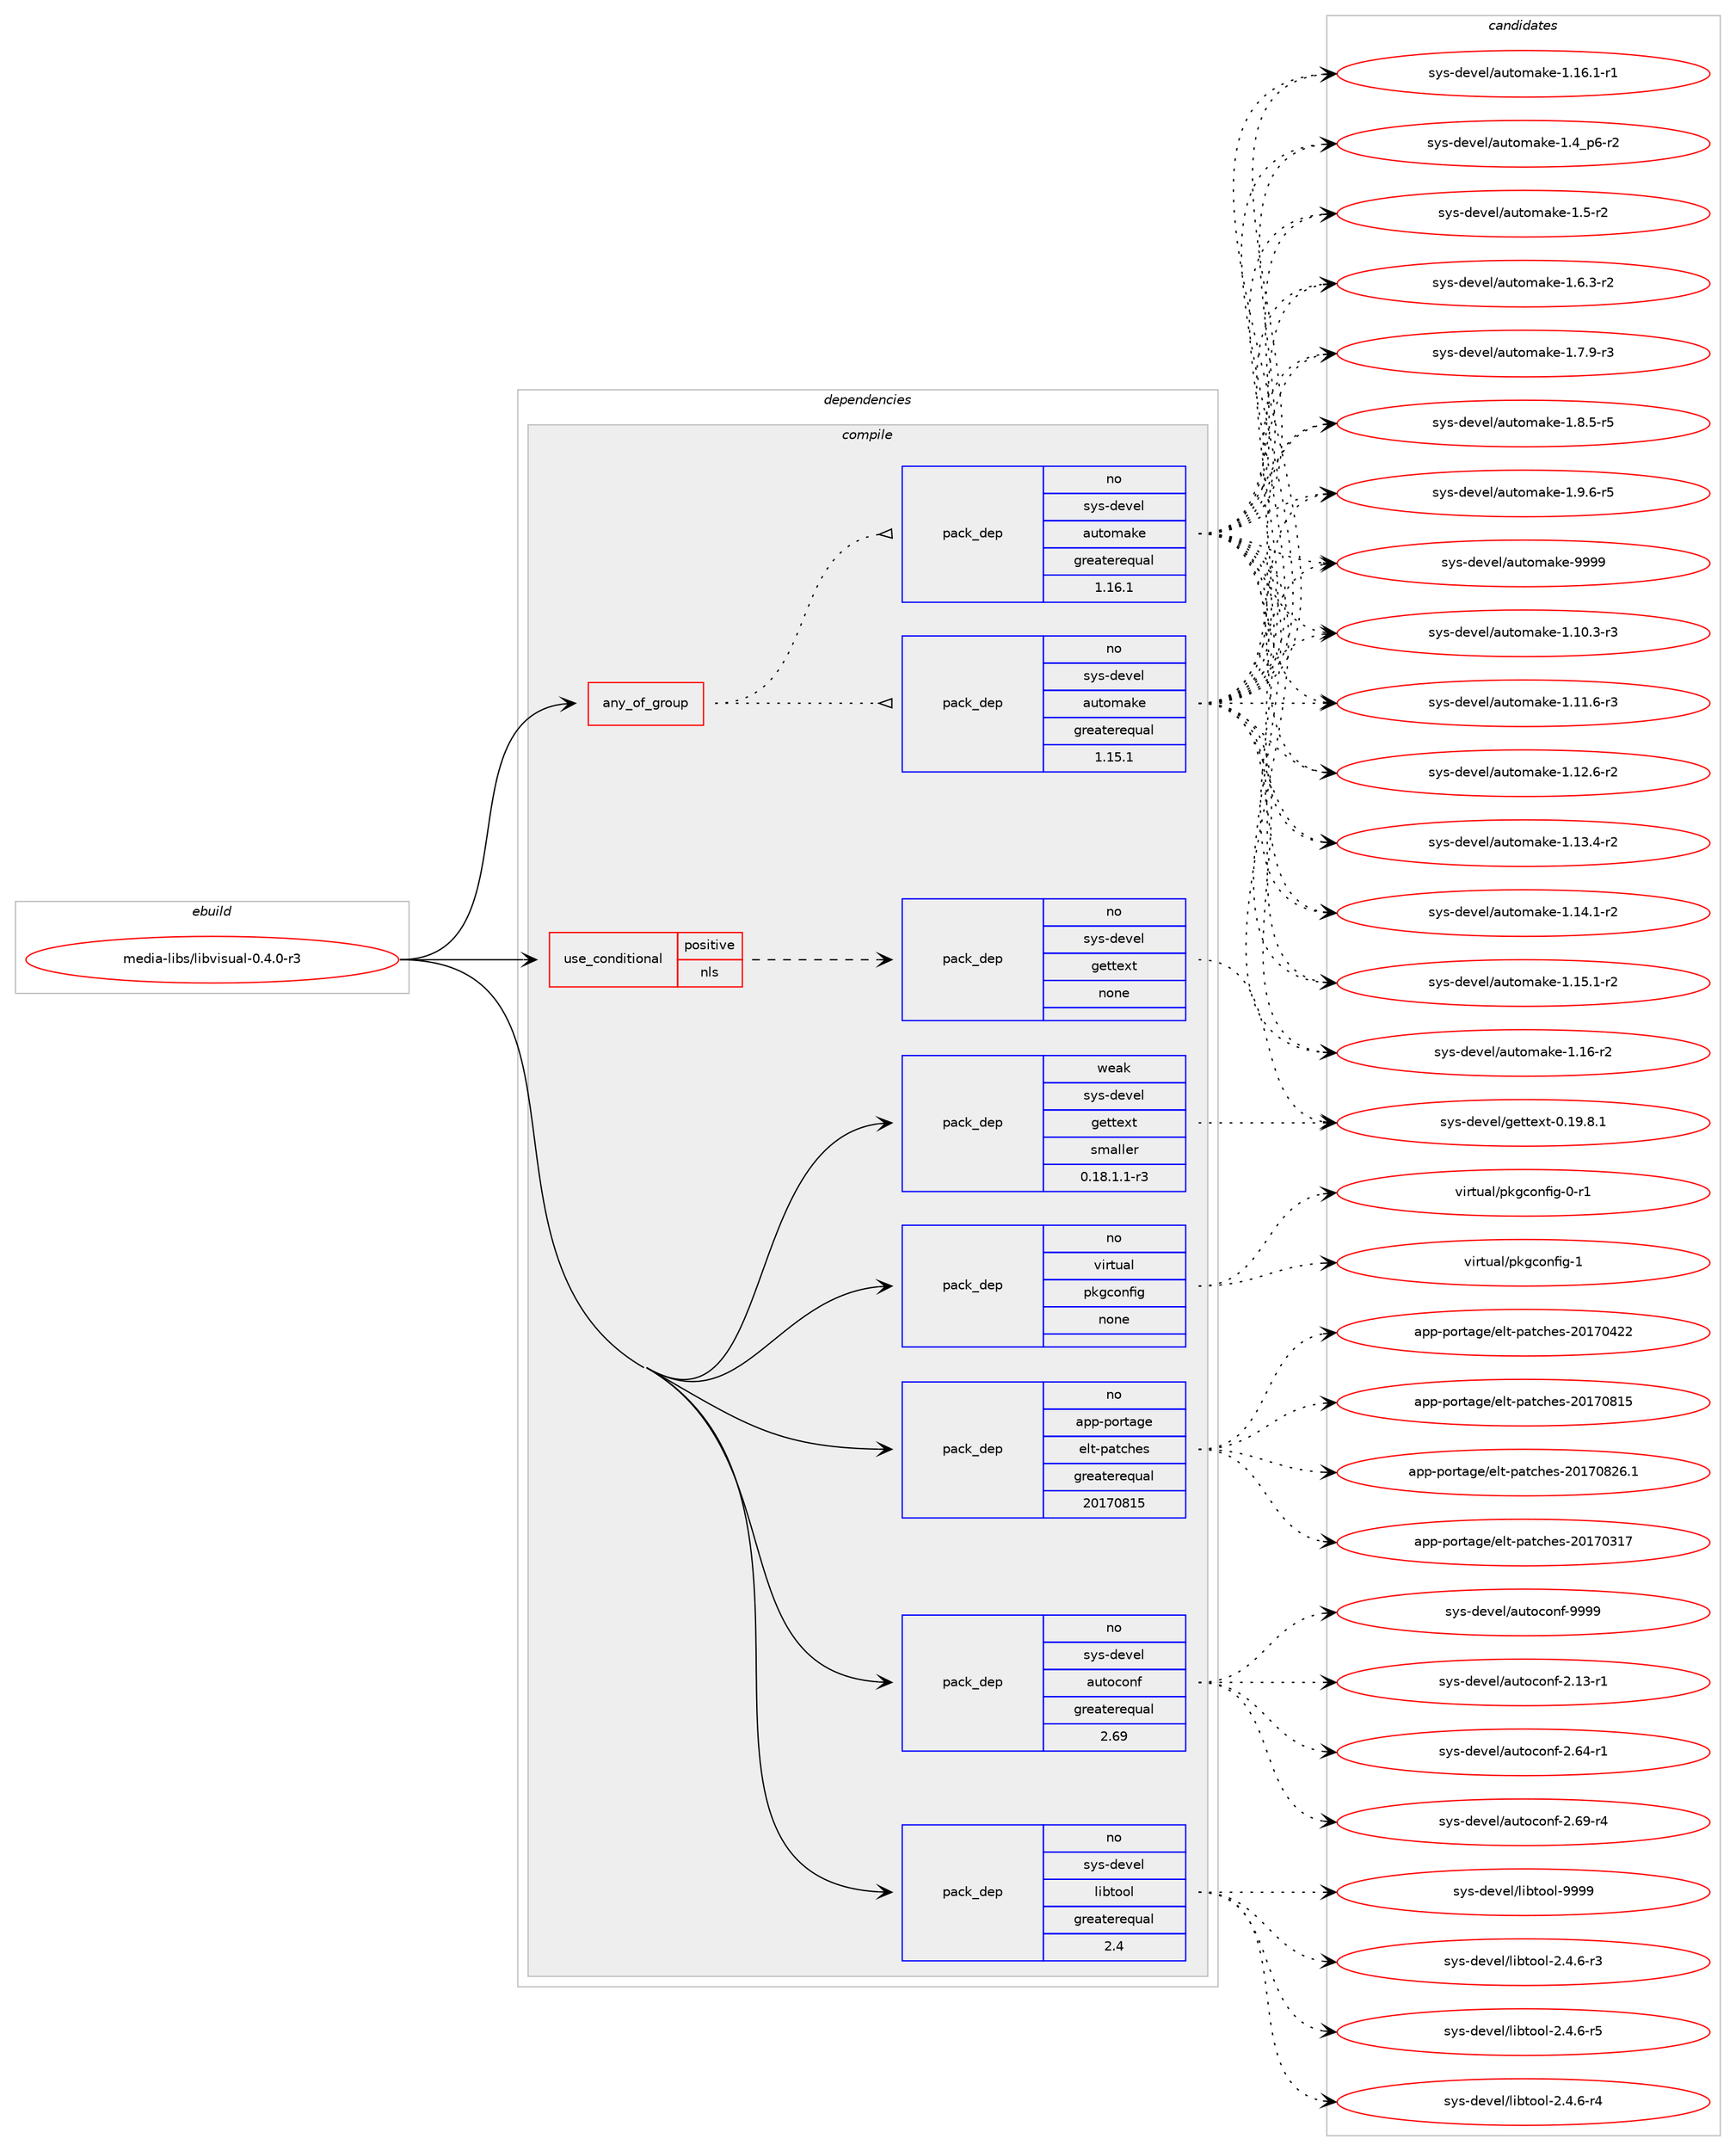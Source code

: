 digraph prolog {

# *************
# Graph options
# *************

newrank=true;
concentrate=true;
compound=true;
graph [rankdir=LR,fontname=Helvetica,fontsize=10,ranksep=1.5];#, ranksep=2.5, nodesep=0.2];
edge  [arrowhead=vee];
node  [fontname=Helvetica,fontsize=10];

# **********
# The ebuild
# **********

subgraph cluster_leftcol {
color=gray;
rank=same;
label=<<i>ebuild</i>>;
id [label="media-libs/libvisual-0.4.0-r3", color=red, width=4, href="../media-libs/libvisual-0.4.0-r3.svg"];
}

# ****************
# The dependencies
# ****************

subgraph cluster_midcol {
color=gray;
label=<<i>dependencies</i>>;
subgraph cluster_compile {
fillcolor="#eeeeee";
style=filled;
label=<<i>compile</i>>;
subgraph any25147 {
dependency1614167 [label=<<TABLE BORDER="0" CELLBORDER="1" CELLSPACING="0" CELLPADDING="4"><TR><TD CELLPADDING="10">any_of_group</TD></TR></TABLE>>, shape=none, color=red];subgraph pack1153608 {
dependency1614168 [label=<<TABLE BORDER="0" CELLBORDER="1" CELLSPACING="0" CELLPADDING="4" WIDTH="220"><TR><TD ROWSPAN="6" CELLPADDING="30">pack_dep</TD></TR><TR><TD WIDTH="110">no</TD></TR><TR><TD>sys-devel</TD></TR><TR><TD>automake</TD></TR><TR><TD>greaterequal</TD></TR><TR><TD>1.16.1</TD></TR></TABLE>>, shape=none, color=blue];
}
dependency1614167:e -> dependency1614168:w [weight=20,style="dotted",arrowhead="oinv"];
subgraph pack1153609 {
dependency1614169 [label=<<TABLE BORDER="0" CELLBORDER="1" CELLSPACING="0" CELLPADDING="4" WIDTH="220"><TR><TD ROWSPAN="6" CELLPADDING="30">pack_dep</TD></TR><TR><TD WIDTH="110">no</TD></TR><TR><TD>sys-devel</TD></TR><TR><TD>automake</TD></TR><TR><TD>greaterequal</TD></TR><TR><TD>1.15.1</TD></TR></TABLE>>, shape=none, color=blue];
}
dependency1614167:e -> dependency1614169:w [weight=20,style="dotted",arrowhead="oinv"];
}
id:e -> dependency1614167:w [weight=20,style="solid",arrowhead="vee"];
subgraph cond434713 {
dependency1614170 [label=<<TABLE BORDER="0" CELLBORDER="1" CELLSPACING="0" CELLPADDING="4"><TR><TD ROWSPAN="3" CELLPADDING="10">use_conditional</TD></TR><TR><TD>positive</TD></TR><TR><TD>nls</TD></TR></TABLE>>, shape=none, color=red];
subgraph pack1153610 {
dependency1614171 [label=<<TABLE BORDER="0" CELLBORDER="1" CELLSPACING="0" CELLPADDING="4" WIDTH="220"><TR><TD ROWSPAN="6" CELLPADDING="30">pack_dep</TD></TR><TR><TD WIDTH="110">no</TD></TR><TR><TD>sys-devel</TD></TR><TR><TD>gettext</TD></TR><TR><TD>none</TD></TR><TR><TD></TD></TR></TABLE>>, shape=none, color=blue];
}
dependency1614170:e -> dependency1614171:w [weight=20,style="dashed",arrowhead="vee"];
}
id:e -> dependency1614170:w [weight=20,style="solid",arrowhead="vee"];
subgraph pack1153611 {
dependency1614172 [label=<<TABLE BORDER="0" CELLBORDER="1" CELLSPACING="0" CELLPADDING="4" WIDTH="220"><TR><TD ROWSPAN="6" CELLPADDING="30">pack_dep</TD></TR><TR><TD WIDTH="110">no</TD></TR><TR><TD>app-portage</TD></TR><TR><TD>elt-patches</TD></TR><TR><TD>greaterequal</TD></TR><TR><TD>20170815</TD></TR></TABLE>>, shape=none, color=blue];
}
id:e -> dependency1614172:w [weight=20,style="solid",arrowhead="vee"];
subgraph pack1153612 {
dependency1614173 [label=<<TABLE BORDER="0" CELLBORDER="1" CELLSPACING="0" CELLPADDING="4" WIDTH="220"><TR><TD ROWSPAN="6" CELLPADDING="30">pack_dep</TD></TR><TR><TD WIDTH="110">no</TD></TR><TR><TD>sys-devel</TD></TR><TR><TD>autoconf</TD></TR><TR><TD>greaterequal</TD></TR><TR><TD>2.69</TD></TR></TABLE>>, shape=none, color=blue];
}
id:e -> dependency1614173:w [weight=20,style="solid",arrowhead="vee"];
subgraph pack1153613 {
dependency1614174 [label=<<TABLE BORDER="0" CELLBORDER="1" CELLSPACING="0" CELLPADDING="4" WIDTH="220"><TR><TD ROWSPAN="6" CELLPADDING="30">pack_dep</TD></TR><TR><TD WIDTH="110">no</TD></TR><TR><TD>sys-devel</TD></TR><TR><TD>libtool</TD></TR><TR><TD>greaterequal</TD></TR><TR><TD>2.4</TD></TR></TABLE>>, shape=none, color=blue];
}
id:e -> dependency1614174:w [weight=20,style="solid",arrowhead="vee"];
subgraph pack1153614 {
dependency1614175 [label=<<TABLE BORDER="0" CELLBORDER="1" CELLSPACING="0" CELLPADDING="4" WIDTH="220"><TR><TD ROWSPAN="6" CELLPADDING="30">pack_dep</TD></TR><TR><TD WIDTH="110">no</TD></TR><TR><TD>virtual</TD></TR><TR><TD>pkgconfig</TD></TR><TR><TD>none</TD></TR><TR><TD></TD></TR></TABLE>>, shape=none, color=blue];
}
id:e -> dependency1614175:w [weight=20,style="solid",arrowhead="vee"];
subgraph pack1153615 {
dependency1614176 [label=<<TABLE BORDER="0" CELLBORDER="1" CELLSPACING="0" CELLPADDING="4" WIDTH="220"><TR><TD ROWSPAN="6" CELLPADDING="30">pack_dep</TD></TR><TR><TD WIDTH="110">weak</TD></TR><TR><TD>sys-devel</TD></TR><TR><TD>gettext</TD></TR><TR><TD>smaller</TD></TR><TR><TD>0.18.1.1-r3</TD></TR></TABLE>>, shape=none, color=blue];
}
id:e -> dependency1614176:w [weight=20,style="solid",arrowhead="vee"];
}
subgraph cluster_compileandrun {
fillcolor="#eeeeee";
style=filled;
label=<<i>compile and run</i>>;
}
subgraph cluster_run {
fillcolor="#eeeeee";
style=filled;
label=<<i>run</i>>;
}
}

# **************
# The candidates
# **************

subgraph cluster_choices {
rank=same;
color=gray;
label=<<i>candidates</i>>;

subgraph choice1153608 {
color=black;
nodesep=1;
choice11512111545100101118101108479711711611110997107101454946494846514511451 [label="sys-devel/automake-1.10.3-r3", color=red, width=4,href="../sys-devel/automake-1.10.3-r3.svg"];
choice11512111545100101118101108479711711611110997107101454946494946544511451 [label="sys-devel/automake-1.11.6-r3", color=red, width=4,href="../sys-devel/automake-1.11.6-r3.svg"];
choice11512111545100101118101108479711711611110997107101454946495046544511450 [label="sys-devel/automake-1.12.6-r2", color=red, width=4,href="../sys-devel/automake-1.12.6-r2.svg"];
choice11512111545100101118101108479711711611110997107101454946495146524511450 [label="sys-devel/automake-1.13.4-r2", color=red, width=4,href="../sys-devel/automake-1.13.4-r2.svg"];
choice11512111545100101118101108479711711611110997107101454946495246494511450 [label="sys-devel/automake-1.14.1-r2", color=red, width=4,href="../sys-devel/automake-1.14.1-r2.svg"];
choice11512111545100101118101108479711711611110997107101454946495346494511450 [label="sys-devel/automake-1.15.1-r2", color=red, width=4,href="../sys-devel/automake-1.15.1-r2.svg"];
choice1151211154510010111810110847971171161111099710710145494649544511450 [label="sys-devel/automake-1.16-r2", color=red, width=4,href="../sys-devel/automake-1.16-r2.svg"];
choice11512111545100101118101108479711711611110997107101454946495446494511449 [label="sys-devel/automake-1.16.1-r1", color=red, width=4,href="../sys-devel/automake-1.16.1-r1.svg"];
choice115121115451001011181011084797117116111109971071014549465295112544511450 [label="sys-devel/automake-1.4_p6-r2", color=red, width=4,href="../sys-devel/automake-1.4_p6-r2.svg"];
choice11512111545100101118101108479711711611110997107101454946534511450 [label="sys-devel/automake-1.5-r2", color=red, width=4,href="../sys-devel/automake-1.5-r2.svg"];
choice115121115451001011181011084797117116111109971071014549465446514511450 [label="sys-devel/automake-1.6.3-r2", color=red, width=4,href="../sys-devel/automake-1.6.3-r2.svg"];
choice115121115451001011181011084797117116111109971071014549465546574511451 [label="sys-devel/automake-1.7.9-r3", color=red, width=4,href="../sys-devel/automake-1.7.9-r3.svg"];
choice115121115451001011181011084797117116111109971071014549465646534511453 [label="sys-devel/automake-1.8.5-r5", color=red, width=4,href="../sys-devel/automake-1.8.5-r5.svg"];
choice115121115451001011181011084797117116111109971071014549465746544511453 [label="sys-devel/automake-1.9.6-r5", color=red, width=4,href="../sys-devel/automake-1.9.6-r5.svg"];
choice115121115451001011181011084797117116111109971071014557575757 [label="sys-devel/automake-9999", color=red, width=4,href="../sys-devel/automake-9999.svg"];
dependency1614168:e -> choice11512111545100101118101108479711711611110997107101454946494846514511451:w [style=dotted,weight="100"];
dependency1614168:e -> choice11512111545100101118101108479711711611110997107101454946494946544511451:w [style=dotted,weight="100"];
dependency1614168:e -> choice11512111545100101118101108479711711611110997107101454946495046544511450:w [style=dotted,weight="100"];
dependency1614168:e -> choice11512111545100101118101108479711711611110997107101454946495146524511450:w [style=dotted,weight="100"];
dependency1614168:e -> choice11512111545100101118101108479711711611110997107101454946495246494511450:w [style=dotted,weight="100"];
dependency1614168:e -> choice11512111545100101118101108479711711611110997107101454946495346494511450:w [style=dotted,weight="100"];
dependency1614168:e -> choice1151211154510010111810110847971171161111099710710145494649544511450:w [style=dotted,weight="100"];
dependency1614168:e -> choice11512111545100101118101108479711711611110997107101454946495446494511449:w [style=dotted,weight="100"];
dependency1614168:e -> choice115121115451001011181011084797117116111109971071014549465295112544511450:w [style=dotted,weight="100"];
dependency1614168:e -> choice11512111545100101118101108479711711611110997107101454946534511450:w [style=dotted,weight="100"];
dependency1614168:e -> choice115121115451001011181011084797117116111109971071014549465446514511450:w [style=dotted,weight="100"];
dependency1614168:e -> choice115121115451001011181011084797117116111109971071014549465546574511451:w [style=dotted,weight="100"];
dependency1614168:e -> choice115121115451001011181011084797117116111109971071014549465646534511453:w [style=dotted,weight="100"];
dependency1614168:e -> choice115121115451001011181011084797117116111109971071014549465746544511453:w [style=dotted,weight="100"];
dependency1614168:e -> choice115121115451001011181011084797117116111109971071014557575757:w [style=dotted,weight="100"];
}
subgraph choice1153609 {
color=black;
nodesep=1;
choice11512111545100101118101108479711711611110997107101454946494846514511451 [label="sys-devel/automake-1.10.3-r3", color=red, width=4,href="../sys-devel/automake-1.10.3-r3.svg"];
choice11512111545100101118101108479711711611110997107101454946494946544511451 [label="sys-devel/automake-1.11.6-r3", color=red, width=4,href="../sys-devel/automake-1.11.6-r3.svg"];
choice11512111545100101118101108479711711611110997107101454946495046544511450 [label="sys-devel/automake-1.12.6-r2", color=red, width=4,href="../sys-devel/automake-1.12.6-r2.svg"];
choice11512111545100101118101108479711711611110997107101454946495146524511450 [label="sys-devel/automake-1.13.4-r2", color=red, width=4,href="../sys-devel/automake-1.13.4-r2.svg"];
choice11512111545100101118101108479711711611110997107101454946495246494511450 [label="sys-devel/automake-1.14.1-r2", color=red, width=4,href="../sys-devel/automake-1.14.1-r2.svg"];
choice11512111545100101118101108479711711611110997107101454946495346494511450 [label="sys-devel/automake-1.15.1-r2", color=red, width=4,href="../sys-devel/automake-1.15.1-r2.svg"];
choice1151211154510010111810110847971171161111099710710145494649544511450 [label="sys-devel/automake-1.16-r2", color=red, width=4,href="../sys-devel/automake-1.16-r2.svg"];
choice11512111545100101118101108479711711611110997107101454946495446494511449 [label="sys-devel/automake-1.16.1-r1", color=red, width=4,href="../sys-devel/automake-1.16.1-r1.svg"];
choice115121115451001011181011084797117116111109971071014549465295112544511450 [label="sys-devel/automake-1.4_p6-r2", color=red, width=4,href="../sys-devel/automake-1.4_p6-r2.svg"];
choice11512111545100101118101108479711711611110997107101454946534511450 [label="sys-devel/automake-1.5-r2", color=red, width=4,href="../sys-devel/automake-1.5-r2.svg"];
choice115121115451001011181011084797117116111109971071014549465446514511450 [label="sys-devel/automake-1.6.3-r2", color=red, width=4,href="../sys-devel/automake-1.6.3-r2.svg"];
choice115121115451001011181011084797117116111109971071014549465546574511451 [label="sys-devel/automake-1.7.9-r3", color=red, width=4,href="../sys-devel/automake-1.7.9-r3.svg"];
choice115121115451001011181011084797117116111109971071014549465646534511453 [label="sys-devel/automake-1.8.5-r5", color=red, width=4,href="../sys-devel/automake-1.8.5-r5.svg"];
choice115121115451001011181011084797117116111109971071014549465746544511453 [label="sys-devel/automake-1.9.6-r5", color=red, width=4,href="../sys-devel/automake-1.9.6-r5.svg"];
choice115121115451001011181011084797117116111109971071014557575757 [label="sys-devel/automake-9999", color=red, width=4,href="../sys-devel/automake-9999.svg"];
dependency1614169:e -> choice11512111545100101118101108479711711611110997107101454946494846514511451:w [style=dotted,weight="100"];
dependency1614169:e -> choice11512111545100101118101108479711711611110997107101454946494946544511451:w [style=dotted,weight="100"];
dependency1614169:e -> choice11512111545100101118101108479711711611110997107101454946495046544511450:w [style=dotted,weight="100"];
dependency1614169:e -> choice11512111545100101118101108479711711611110997107101454946495146524511450:w [style=dotted,weight="100"];
dependency1614169:e -> choice11512111545100101118101108479711711611110997107101454946495246494511450:w [style=dotted,weight="100"];
dependency1614169:e -> choice11512111545100101118101108479711711611110997107101454946495346494511450:w [style=dotted,weight="100"];
dependency1614169:e -> choice1151211154510010111810110847971171161111099710710145494649544511450:w [style=dotted,weight="100"];
dependency1614169:e -> choice11512111545100101118101108479711711611110997107101454946495446494511449:w [style=dotted,weight="100"];
dependency1614169:e -> choice115121115451001011181011084797117116111109971071014549465295112544511450:w [style=dotted,weight="100"];
dependency1614169:e -> choice11512111545100101118101108479711711611110997107101454946534511450:w [style=dotted,weight="100"];
dependency1614169:e -> choice115121115451001011181011084797117116111109971071014549465446514511450:w [style=dotted,weight="100"];
dependency1614169:e -> choice115121115451001011181011084797117116111109971071014549465546574511451:w [style=dotted,weight="100"];
dependency1614169:e -> choice115121115451001011181011084797117116111109971071014549465646534511453:w [style=dotted,weight="100"];
dependency1614169:e -> choice115121115451001011181011084797117116111109971071014549465746544511453:w [style=dotted,weight="100"];
dependency1614169:e -> choice115121115451001011181011084797117116111109971071014557575757:w [style=dotted,weight="100"];
}
subgraph choice1153610 {
color=black;
nodesep=1;
choice1151211154510010111810110847103101116116101120116454846495746564649 [label="sys-devel/gettext-0.19.8.1", color=red, width=4,href="../sys-devel/gettext-0.19.8.1.svg"];
dependency1614171:e -> choice1151211154510010111810110847103101116116101120116454846495746564649:w [style=dotted,weight="100"];
}
subgraph choice1153611 {
color=black;
nodesep=1;
choice97112112451121111141169710310147101108116451129711699104101115455048495548514955 [label="app-portage/elt-patches-20170317", color=red, width=4,href="../app-portage/elt-patches-20170317.svg"];
choice97112112451121111141169710310147101108116451129711699104101115455048495548525050 [label="app-portage/elt-patches-20170422", color=red, width=4,href="../app-portage/elt-patches-20170422.svg"];
choice97112112451121111141169710310147101108116451129711699104101115455048495548564953 [label="app-portage/elt-patches-20170815", color=red, width=4,href="../app-portage/elt-patches-20170815.svg"];
choice971121124511211111411697103101471011081164511297116991041011154550484955485650544649 [label="app-portage/elt-patches-20170826.1", color=red, width=4,href="../app-portage/elt-patches-20170826.1.svg"];
dependency1614172:e -> choice97112112451121111141169710310147101108116451129711699104101115455048495548514955:w [style=dotted,weight="100"];
dependency1614172:e -> choice97112112451121111141169710310147101108116451129711699104101115455048495548525050:w [style=dotted,weight="100"];
dependency1614172:e -> choice97112112451121111141169710310147101108116451129711699104101115455048495548564953:w [style=dotted,weight="100"];
dependency1614172:e -> choice971121124511211111411697103101471011081164511297116991041011154550484955485650544649:w [style=dotted,weight="100"];
}
subgraph choice1153612 {
color=black;
nodesep=1;
choice1151211154510010111810110847971171161119911111010245504649514511449 [label="sys-devel/autoconf-2.13-r1", color=red, width=4,href="../sys-devel/autoconf-2.13-r1.svg"];
choice1151211154510010111810110847971171161119911111010245504654524511449 [label="sys-devel/autoconf-2.64-r1", color=red, width=4,href="../sys-devel/autoconf-2.64-r1.svg"];
choice1151211154510010111810110847971171161119911111010245504654574511452 [label="sys-devel/autoconf-2.69-r4", color=red, width=4,href="../sys-devel/autoconf-2.69-r4.svg"];
choice115121115451001011181011084797117116111991111101024557575757 [label="sys-devel/autoconf-9999", color=red, width=4,href="../sys-devel/autoconf-9999.svg"];
dependency1614173:e -> choice1151211154510010111810110847971171161119911111010245504649514511449:w [style=dotted,weight="100"];
dependency1614173:e -> choice1151211154510010111810110847971171161119911111010245504654524511449:w [style=dotted,weight="100"];
dependency1614173:e -> choice1151211154510010111810110847971171161119911111010245504654574511452:w [style=dotted,weight="100"];
dependency1614173:e -> choice115121115451001011181011084797117116111991111101024557575757:w [style=dotted,weight="100"];
}
subgraph choice1153613 {
color=black;
nodesep=1;
choice1151211154510010111810110847108105981161111111084550465246544511451 [label="sys-devel/libtool-2.4.6-r3", color=red, width=4,href="../sys-devel/libtool-2.4.6-r3.svg"];
choice1151211154510010111810110847108105981161111111084550465246544511452 [label="sys-devel/libtool-2.4.6-r4", color=red, width=4,href="../sys-devel/libtool-2.4.6-r4.svg"];
choice1151211154510010111810110847108105981161111111084550465246544511453 [label="sys-devel/libtool-2.4.6-r5", color=red, width=4,href="../sys-devel/libtool-2.4.6-r5.svg"];
choice1151211154510010111810110847108105981161111111084557575757 [label="sys-devel/libtool-9999", color=red, width=4,href="../sys-devel/libtool-9999.svg"];
dependency1614174:e -> choice1151211154510010111810110847108105981161111111084550465246544511451:w [style=dotted,weight="100"];
dependency1614174:e -> choice1151211154510010111810110847108105981161111111084550465246544511452:w [style=dotted,weight="100"];
dependency1614174:e -> choice1151211154510010111810110847108105981161111111084550465246544511453:w [style=dotted,weight="100"];
dependency1614174:e -> choice1151211154510010111810110847108105981161111111084557575757:w [style=dotted,weight="100"];
}
subgraph choice1153614 {
color=black;
nodesep=1;
choice11810511411611797108471121071039911111010210510345484511449 [label="virtual/pkgconfig-0-r1", color=red, width=4,href="../virtual/pkgconfig-0-r1.svg"];
choice1181051141161179710847112107103991111101021051034549 [label="virtual/pkgconfig-1", color=red, width=4,href="../virtual/pkgconfig-1.svg"];
dependency1614175:e -> choice11810511411611797108471121071039911111010210510345484511449:w [style=dotted,weight="100"];
dependency1614175:e -> choice1181051141161179710847112107103991111101021051034549:w [style=dotted,weight="100"];
}
subgraph choice1153615 {
color=black;
nodesep=1;
choice1151211154510010111810110847103101116116101120116454846495746564649 [label="sys-devel/gettext-0.19.8.1", color=red, width=4,href="../sys-devel/gettext-0.19.8.1.svg"];
dependency1614176:e -> choice1151211154510010111810110847103101116116101120116454846495746564649:w [style=dotted,weight="100"];
}
}

}
